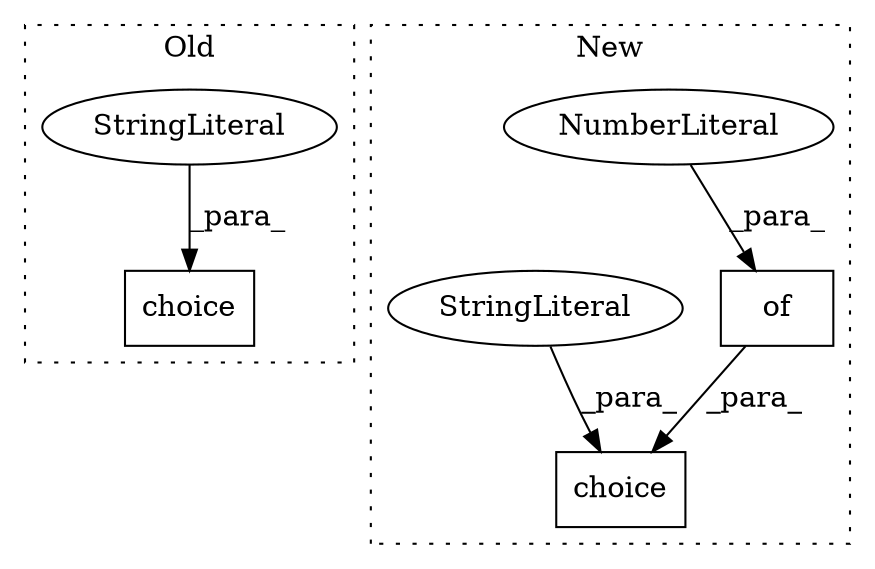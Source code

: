 digraph G {
subgraph cluster0 {
1 [label="choice" a="32" s="166,192" l="7,1" shape="box"];
4 [label="StringLiteral" a="45" s="181" l="11" shape="ellipse"];
label = "Old";
style="dotted";
}
subgraph cluster1 {
2 [label="of" a="32" s="177,195" l="3,1" shape="box"];
3 [label="NumberLiteral" a="34" s="192" l="1" shape="ellipse"];
5 [label="choice" a="32" s="166,208" l="7,1" shape="box"];
6 [label="StringLiteral" a="45" s="197" l="11" shape="ellipse"];
label = "New";
style="dotted";
}
2 -> 5 [label="_para_"];
3 -> 2 [label="_para_"];
4 -> 1 [label="_para_"];
6 -> 5 [label="_para_"];
}